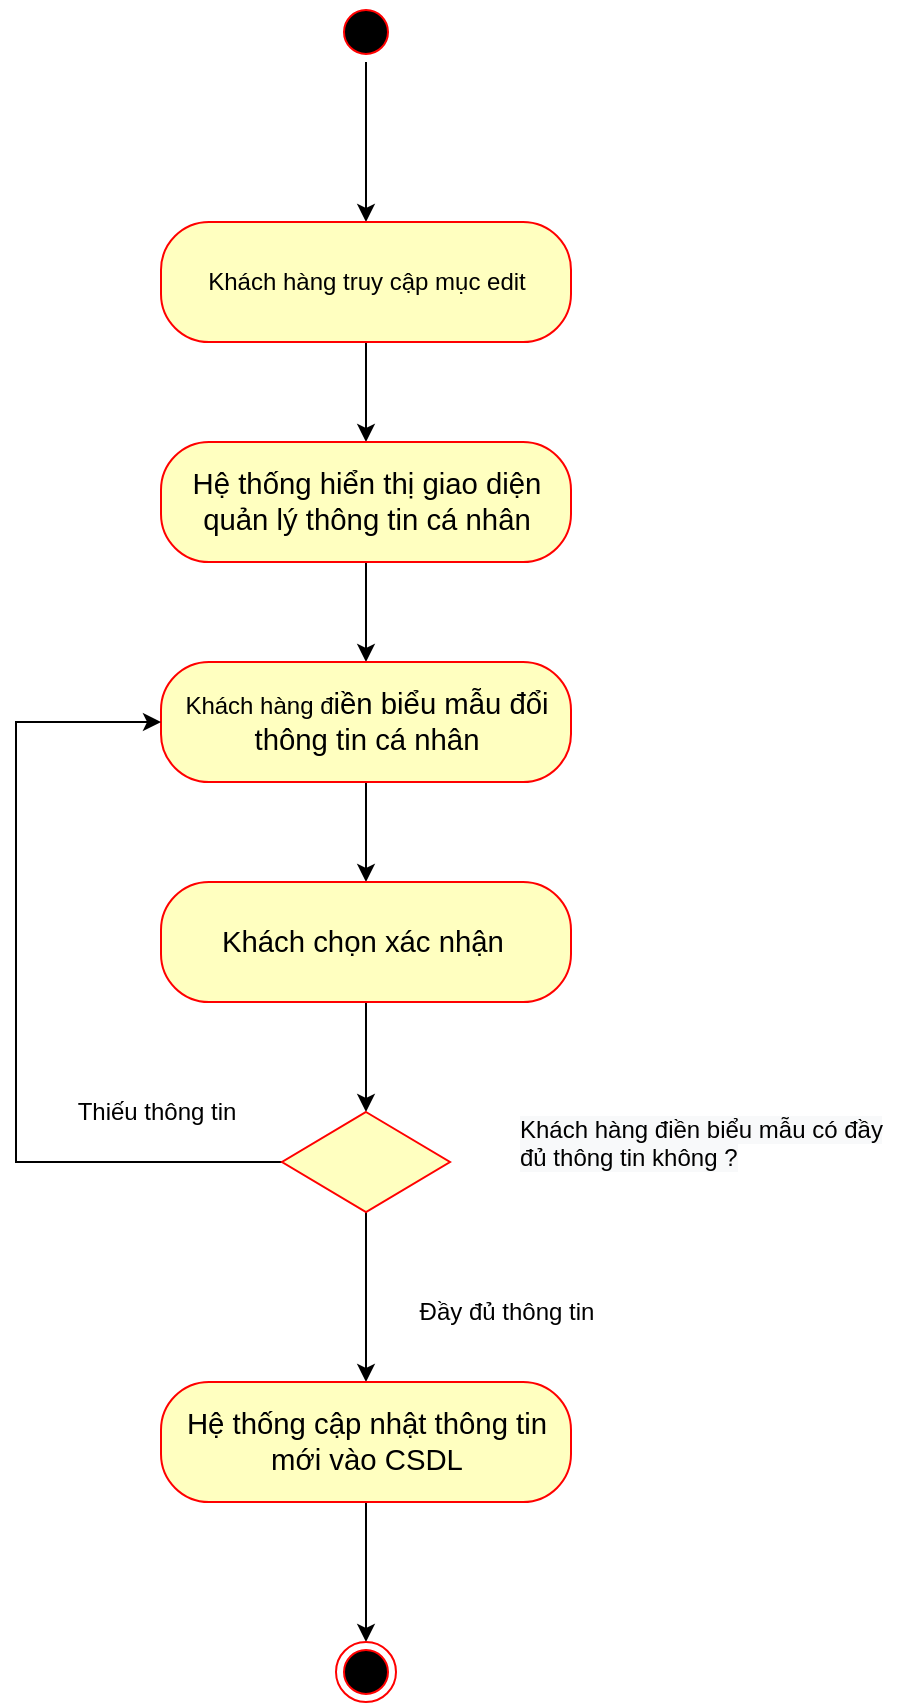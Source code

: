 <mxfile version="16.5.1" type="device"><diagram id="eOn3dv9O2Md0OakFBOvi" name="Trang-5"><mxGraphModel dx="1296" dy="1065" grid="1" gridSize="10" guides="1" tooltips="1" connect="1" arrows="1" fold="1" page="1" pageScale="1" pageWidth="827" pageHeight="1169" math="0" shadow="0"><root><mxCell id="0"/><mxCell id="1" parent="0"/><mxCell id="ciMHcmmTAc3NBADgvA48-2" style="edgeStyle=orthogonalEdgeStyle;rounded=0;orthogonalLoop=1;jettySize=auto;html=1;startArrow=none;startFill=0;endArrow=classic;endFill=1;" parent="1" source="BnNd8Tx-200HhbJ0UX4b-1" target="liWEkytV0h_L1I4bajfW-1" edge="1"><mxGeometry relative="1" as="geometry"><mxPoint x="225" y="200" as="targetPoint"/></mxGeometry></mxCell><mxCell id="BnNd8Tx-200HhbJ0UX4b-1" value="" style="ellipse;html=1;shape=startState;fillColor=#000000;strokeColor=#ff0000;fontFamily=Helvetica;" parent="1" vertex="1"><mxGeometry x="210" y="290" width="30" height="30" as="geometry"/></mxCell><mxCell id="ciMHcmmTAc3NBADgvA48-7" style="edgeStyle=orthogonalEdgeStyle;rounded=0;orthogonalLoop=1;jettySize=auto;html=1;entryX=0.5;entryY=0;entryDx=0;entryDy=0;startArrow=none;startFill=0;endArrow=classic;endFill=1;" parent="1" source="liWEkytV0h_L1I4bajfW-1" target="ciMHcmmTAc3NBADgvA48-6" edge="1"><mxGeometry relative="1" as="geometry"/></mxCell><mxCell id="liWEkytV0h_L1I4bajfW-1" value="Khách hàng truy cập mục edit" style="rounded=1;whiteSpace=wrap;html=1;arcSize=40;fontColor=#000000;fillColor=#ffffc0;strokeColor=#ff0000;fontFamily=Helvetica;" parent="1" vertex="1"><mxGeometry x="122.5" y="400" width="205" height="60" as="geometry"/></mxCell><mxCell id="ciMHcmmTAc3NBADgvA48-9" style="edgeStyle=orthogonalEdgeStyle;rounded=0;orthogonalLoop=1;jettySize=auto;html=1;entryX=0.5;entryY=0;entryDx=0;entryDy=0;startArrow=none;startFill=0;endArrow=classic;endFill=1;" parent="1" source="ciMHcmmTAc3NBADgvA48-6" target="ciMHcmmTAc3NBADgvA48-8" edge="1"><mxGeometry relative="1" as="geometry"/></mxCell><mxCell id="ciMHcmmTAc3NBADgvA48-6" value="&lt;span id=&quot;docs-internal-guid-7bbbeb5b-7fff-5ca4-90aa-0212f282a2bc&quot;&gt;&lt;span style=&quot;font-family: Calibri, sans-serif; font-size: 14.667px;&quot;&gt;Hệ thống h&lt;/span&gt;&lt;span style=&quot;background-color: transparent; font-family: Calibri, sans-serif; font-size: 11pt;&quot;&gt;iển thị giao diện quản lý thông tin cá nhân&lt;/span&gt;&lt;span style=&quot;font-family: Calibri, sans-serif; font-size: 14.667px;&quot;&gt;&lt;br&gt;&lt;/span&gt;&lt;/span&gt;" style="rounded=1;whiteSpace=wrap;html=1;arcSize=40;fontColor=#000000;fillColor=#ffffc0;strokeColor=#ff0000;fontFamily=Helvetica;" parent="1" vertex="1"><mxGeometry x="122.5" y="510" width="205" height="60" as="geometry"/></mxCell><mxCell id="ciMHcmmTAc3NBADgvA48-11" style="edgeStyle=orthogonalEdgeStyle;rounded=0;orthogonalLoop=1;jettySize=auto;html=1;entryX=0.5;entryY=0;entryDx=0;entryDy=0;startArrow=none;startFill=0;endArrow=classic;endFill=1;" parent="1" source="ciMHcmmTAc3NBADgvA48-8" target="ciMHcmmTAc3NBADgvA48-10" edge="1"><mxGeometry relative="1" as="geometry"/></mxCell><mxCell id="ciMHcmmTAc3NBADgvA48-8" value="&lt;span id=&quot;docs-internal-guid-7bbbeb5b-7fff-5ca4-90aa-0212f282a2bc&quot;&gt;&lt;p style=&quot;line-height:1.2;margin-top:0pt;margin-bottom:0pt;&quot; dir=&quot;ltr&quot;&gt;&lt;span id=&quot;docs-internal-guid-923ac060-7fff-1fe2-8774-9114eb841b8d&quot;&gt;&lt;/span&gt;&lt;/p&gt;Khách hàng đ&lt;span style=&quot;background-color: transparent; font-family: Calibri, sans-serif; font-size: 11pt;&quot;&gt;iền biểu mẫu đổi thông tin cá nhân&lt;/span&gt;&lt;br&gt;&lt;/span&gt;" style="rounded=1;whiteSpace=wrap;html=1;arcSize=40;fontColor=#000000;fillColor=#ffffc0;strokeColor=#ff0000;fontFamily=Helvetica;" parent="1" vertex="1"><mxGeometry x="122.5" y="620" width="205" height="60" as="geometry"/></mxCell><mxCell id="XFz9NRS6_XcFjyejhZXS-5" style="edgeStyle=orthogonalEdgeStyle;rounded=0;orthogonalLoop=1;jettySize=auto;html=1;" parent="1" source="ciMHcmmTAc3NBADgvA48-10" target="XFz9NRS6_XcFjyejhZXS-1" edge="1"><mxGeometry relative="1" as="geometry"/></mxCell><mxCell id="ciMHcmmTAc3NBADgvA48-10" value="&lt;span id=&quot;docs-internal-guid-7bbbeb5b-7fff-5ca4-90aa-0212f282a2bc&quot;&gt;&lt;p style=&quot;line-height:1.2;margin-top:0pt;margin-bottom:0pt;&quot; dir=&quot;ltr&quot;&gt;&lt;span id=&quot;docs-internal-guid-923ac060-7fff-1fe2-8774-9114eb841b8d&quot;&gt;&lt;/span&gt;&lt;/p&gt;&lt;p style=&quot;line-height:1.2;margin-top:0pt;margin-bottom:0pt;&quot; dir=&quot;ltr&quot;&gt;&lt;span style=&quot;font-size: 11pt; font-family: Calibri, sans-serif; color: rgb(0, 0, 0); background-color: transparent; font-weight: 400; font-style: normal; font-variant: normal; text-decoration: none; vertical-align: baseline;&quot;&gt;Khách chọn xác nhận&amp;nbsp;&lt;/span&gt;&lt;/p&gt;&lt;/span&gt;" style="rounded=1;whiteSpace=wrap;html=1;arcSize=40;fontColor=#000000;fillColor=#ffffc0;strokeColor=#ff0000;fontFamily=Helvetica;" parent="1" vertex="1"><mxGeometry x="122.5" y="730" width="205" height="60" as="geometry"/></mxCell><mxCell id="XFz9NRS6_XcFjyejhZXS-6" style="edgeStyle=orthogonalEdgeStyle;rounded=0;orthogonalLoop=1;jettySize=auto;html=1;entryX=0;entryY=0.5;entryDx=0;entryDy=0;" parent="1" source="XFz9NRS6_XcFjyejhZXS-1" target="ciMHcmmTAc3NBADgvA48-8" edge="1"><mxGeometry relative="1" as="geometry"><Array as="points"><mxPoint x="50" y="870"/><mxPoint x="50" y="650"/></Array></mxGeometry></mxCell><mxCell id="XFz9NRS6_XcFjyejhZXS-13" style="edgeStyle=orthogonalEdgeStyle;rounded=0;orthogonalLoop=1;jettySize=auto;html=1;" parent="1" source="XFz9NRS6_XcFjyejhZXS-1" target="XFz9NRS6_XcFjyejhZXS-9" edge="1"><mxGeometry relative="1" as="geometry"/></mxCell><mxCell id="XFz9NRS6_XcFjyejhZXS-1" value="" style="rhombus;whiteSpace=wrap;html=1;fillColor=#ffffc0;strokeColor=#ff0000;fontFamily=Helvetica;" parent="1" vertex="1"><mxGeometry x="183" y="845" width="84" height="50" as="geometry"/></mxCell><mxCell id="XFz9NRS6_XcFjyejhZXS-2" value="&lt;span style=&quot;color: rgb(0, 0, 0); font-family: Helvetica; font-size: 12px; font-style: normal; font-variant-ligatures: normal; font-variant-caps: normal; font-weight: 400; letter-spacing: normal; orphans: 2; text-align: center; text-indent: 0px; text-transform: none; widows: 2; word-spacing: 0px; -webkit-text-stroke-width: 0px; background-color: rgb(248, 249, 250); text-decoration-thickness: initial; text-decoration-style: initial; text-decoration-color: initial; float: none; display: inline !important;&quot;&gt;Khách hàng điền biểu mẫu có đầy đủ thông tin không ?&lt;br&gt;&lt;/span&gt;" style="text;whiteSpace=wrap;html=1;" parent="1" vertex="1"><mxGeometry x="300" y="840" width="200" height="50" as="geometry"/></mxCell><mxCell id="XFz9NRS6_XcFjyejhZXS-3" value="Đầy đủ thông tin" style="text;html=1;align=center;verticalAlign=middle;resizable=0;points=[];autosize=1;strokeColor=none;fillColor=none;" parent="1" vertex="1"><mxGeometry x="240" y="930" width="110" height="30" as="geometry"/></mxCell><mxCell id="XFz9NRS6_XcFjyejhZXS-4" value="Thiếu thông tin" style="text;html=1;align=center;verticalAlign=middle;resizable=0;points=[];autosize=1;strokeColor=none;fillColor=none;" parent="1" vertex="1"><mxGeometry x="70" y="830" width="100" height="30" as="geometry"/></mxCell><mxCell id="XFz9NRS6_XcFjyejhZXS-8" style="edgeStyle=orthogonalEdgeStyle;rounded=0;orthogonalLoop=1;jettySize=auto;html=1;" parent="1" edge="1" target="rixNHIAw96LtS94OVpll-1" source="XFz9NRS6_XcFjyejhZXS-9"><mxGeometry relative="1" as="geometry"><mxPoint x="230" y="1030" as="sourcePoint"/><Array as="points"/><mxPoint x="222.5" y="1109" as="targetPoint"/></mxGeometry></mxCell><mxCell id="XFz9NRS6_XcFjyejhZXS-9" value="&lt;font face=&quot;calibri, sans-serif&quot;&gt;&lt;span style=&quot;font-size: 14.667px;&quot;&gt;Hệ thống cập nhật thông tin mới vào CSDL&lt;/span&gt;&lt;/font&gt;" style="rounded=1;whiteSpace=wrap;html=1;arcSize=40;fontColor=#000000;fillColor=#ffffc0;strokeColor=#ff0000;fontFamily=Helvetica;" parent="1" vertex="1"><mxGeometry x="122.5" y="980" width="205" height="60" as="geometry"/></mxCell><mxCell id="rixNHIAw96LtS94OVpll-1" value="" style="ellipse;html=1;shape=endState;fillColor=#000000;strokeColor=#ff0000;" vertex="1" parent="1"><mxGeometry x="210" y="1110" width="30" height="30" as="geometry"/></mxCell></root></mxGraphModel></diagram></mxfile>